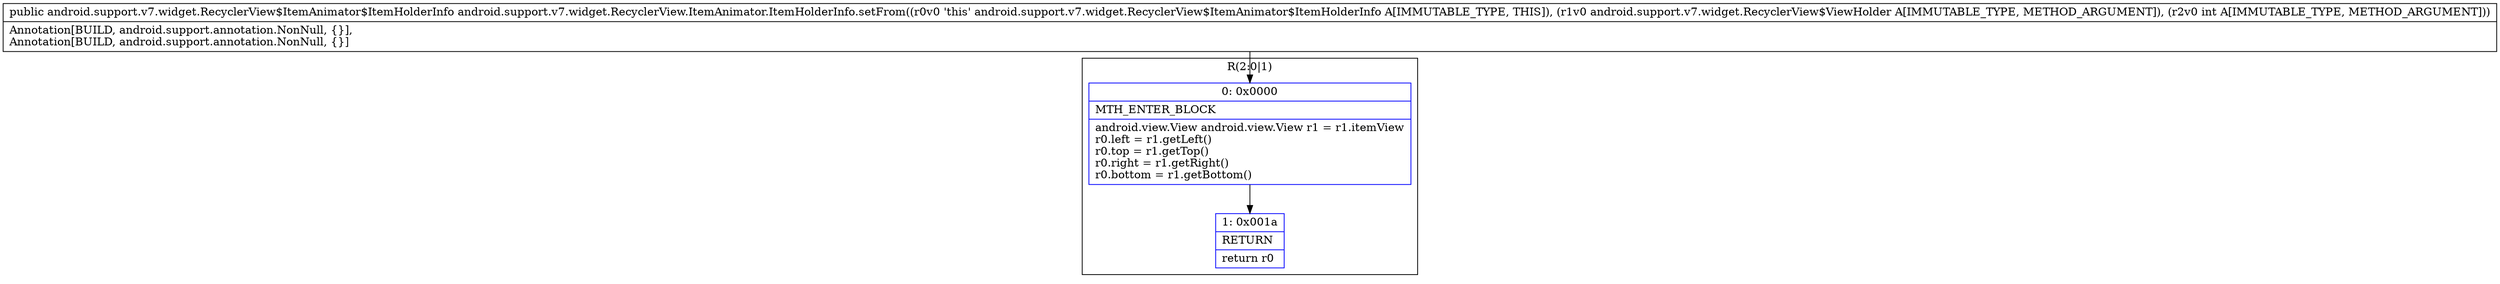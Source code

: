 digraph "CFG forandroid.support.v7.widget.RecyclerView.ItemAnimator.ItemHolderInfo.setFrom(Landroid\/support\/v7\/widget\/RecyclerView$ViewHolder;I)Landroid\/support\/v7\/widget\/RecyclerView$ItemAnimator$ItemHolderInfo;" {
subgraph cluster_Region_1290420928 {
label = "R(2:0|1)";
node [shape=record,color=blue];
Node_0 [shape=record,label="{0\:\ 0x0000|MTH_ENTER_BLOCK\l|android.view.View android.view.View r1 = r1.itemView\lr0.left = r1.getLeft()\lr0.top = r1.getTop()\lr0.right = r1.getRight()\lr0.bottom = r1.getBottom()\l}"];
Node_1 [shape=record,label="{1\:\ 0x001a|RETURN\l|return r0\l}"];
}
MethodNode[shape=record,label="{public android.support.v7.widget.RecyclerView$ItemAnimator$ItemHolderInfo android.support.v7.widget.RecyclerView.ItemAnimator.ItemHolderInfo.setFrom((r0v0 'this' android.support.v7.widget.RecyclerView$ItemAnimator$ItemHolderInfo A[IMMUTABLE_TYPE, THIS]), (r1v0 android.support.v7.widget.RecyclerView$ViewHolder A[IMMUTABLE_TYPE, METHOD_ARGUMENT]), (r2v0 int A[IMMUTABLE_TYPE, METHOD_ARGUMENT]))  | Annotation[BUILD, android.support.annotation.NonNull, \{\}], \lAnnotation[BUILD, android.support.annotation.NonNull, \{\}]\l}"];
MethodNode -> Node_0;
Node_0 -> Node_1;
}

